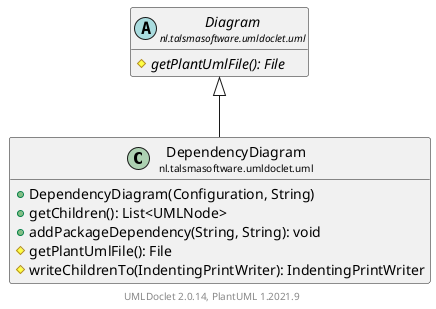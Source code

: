 @startuml
    set namespaceSeparator none
    hide empty fields
    hide empty methods

    class "<size:14>DependencyDiagram\n<size:10>nl.talsmasoftware.umldoclet.uml" as nl.talsmasoftware.umldoclet.uml.DependencyDiagram [[DependencyDiagram.html]] {
        +DependencyDiagram(Configuration, String)
        +getChildren(): List<UMLNode>
        +addPackageDependency(String, String): void
        #getPlantUmlFile(): File
        #writeChildrenTo(IndentingPrintWriter): IndentingPrintWriter
    }

    abstract class "<size:14>Diagram\n<size:10>nl.talsmasoftware.umldoclet.uml" as nl.talsmasoftware.umldoclet.uml.Diagram [[Diagram.html]] {
        {abstract} #getPlantUmlFile(): File
    }

    nl.talsmasoftware.umldoclet.uml.Diagram <|-- nl.talsmasoftware.umldoclet.uml.DependencyDiagram

    center footer UMLDoclet 2.0.14, PlantUML 1.2021.9
@enduml
